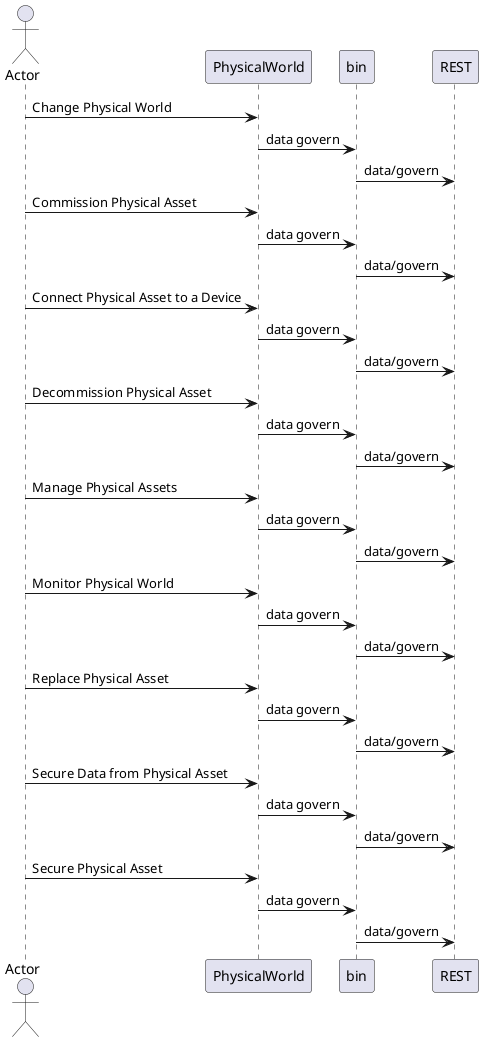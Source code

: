 @startuml


actor "Actor" as actor




actor -> "PhysicalWorld": Change Physical World
"PhysicalWorld" -> bin: data govern
bin -> REST: data/govern

actor -> "PhysicalWorld": Commission Physical Asset
"PhysicalWorld" -> bin: data govern
bin -> REST: data/govern

actor -> "PhysicalWorld": Connect Physical Asset to a Device
"PhysicalWorld" -> bin: data govern
bin -> REST: data/govern

actor -> "PhysicalWorld": Decommission Physical Asset
"PhysicalWorld" -> bin: data govern
bin -> REST: data/govern

actor -> "PhysicalWorld": Manage Physical Assets
"PhysicalWorld" -> bin: data govern
bin -> REST: data/govern

actor -> "PhysicalWorld": Monitor Physical World
"PhysicalWorld" -> bin: data govern
bin -> REST: data/govern

actor -> "PhysicalWorld": Replace Physical Asset
"PhysicalWorld" -> bin: data govern
bin -> REST: data/govern

actor -> "PhysicalWorld": Secure Data from Physical Asset
"PhysicalWorld" -> bin: data govern
bin -> REST: data/govern

actor -> "PhysicalWorld": Secure Physical Asset
"PhysicalWorld" -> bin: data govern
bin -> REST: data/govern



@enduml
